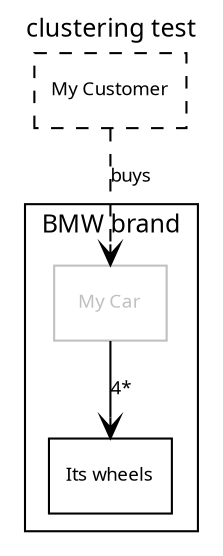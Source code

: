 # Class diagram clustering test
digraph G {
	graph [labelloc=top,label="clustering test",fontname="Verdana",fontsize=12];
	edge [fontname="Verdana",fontsize=9,labelfontname="Verdana",labelfontsize=9];
	node [fontname="Verdana",fontsize=9,shape=record];
subgraph cluster_c0 {
label = "BMW brand";
//This is BMW
	c1 [label="My Car", color=grey,fontcolor=grey,fontname="Verdana",fontsize=9]
//The wheels of my car
	c2 [label="Its wheels"]
	// There are 4 wheels
	c1 -> c2 [label="4*"  , arrowhead=open];
}
//He loves BMW
	c3 [label="My Customer", arrowhead=none,style=dashed]
	// The buyer of the car
	c3 -> c1 [label="buys"  , arrowhead=open,style=dashed];
}
